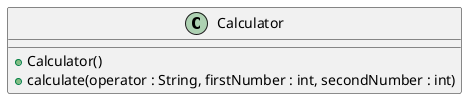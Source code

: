 @startuml
class Calculator {
  + Calculator()
  + calculate(operator : String, firstNumber : int, secondNumber : int)
}
@enduml
